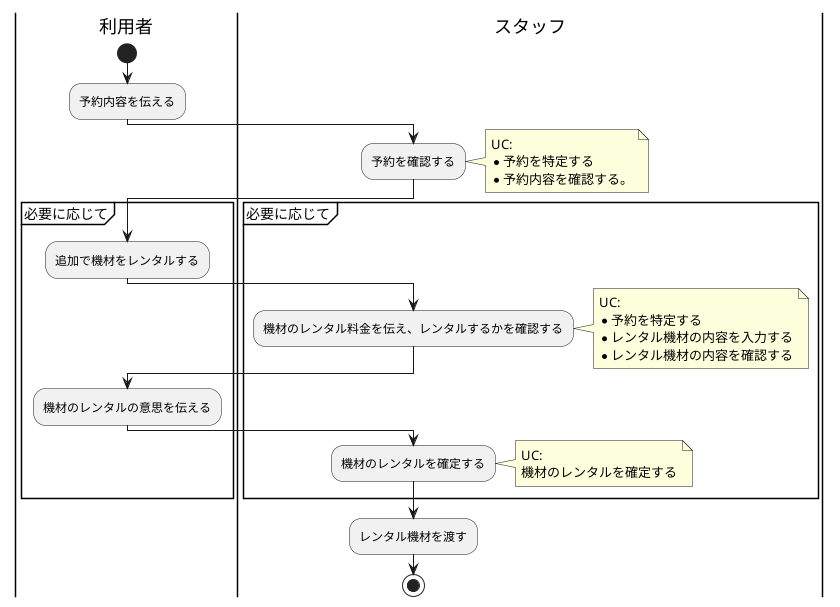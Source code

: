 @startuml BusinessFlow

|利用者|
start
:予約内容を伝える;

|スタッフ|
:予約を確認する;
note right
UC:
* 予約を特定する
* 予約内容を確認する。
end note

partition 必要に応じて {
    |利用者|
    :追加で機材をレンタルする;

    |スタッフ|
    :機材のレンタル料金を伝え、レンタルするかを確認する;
    note right
    UC:
    * 予約を特定する
    * レンタル機材の内容を入力する
    * レンタル機材の内容を確認する
    end note

    |利用者|
    :機材のレンタルの意思を伝える;

    |スタッフ|
    :機材のレンタルを確定する;
    note right
    UC:
    機材のレンタルを確定する
    end note
}

|スタッフ|
:レンタル機材を渡す;

stop

@enduml
